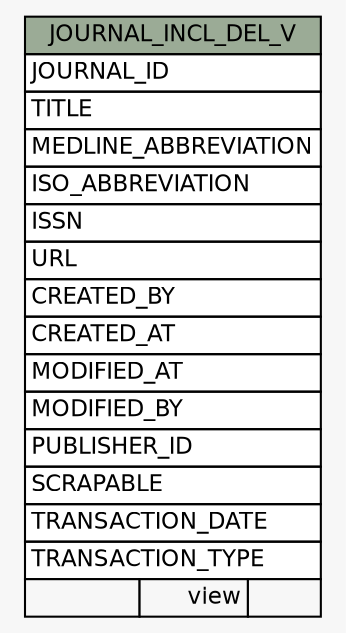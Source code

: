 // dot 2.38.0 on Windows 10 10.0
// SchemaSpy rev Unknown
digraph "JOURNAL_INCL_DEL_V" {
  graph [
    rankdir="RL"
    bgcolor="#f7f7f7"
    nodesep="0.18"
    ranksep="0.46"
    fontname="Helvetica"
    fontsize="11"
  ];
  node [
    fontname="Helvetica"
    fontsize="11"
    shape="plaintext"
  ];
  edge [
    arrowsize="0.8"
  ];
  "JOURNAL_INCL_DEL_V" [
    label=<
    <TABLE BORDER="0" CELLBORDER="1" CELLSPACING="0" BGCOLOR="#ffffff">
      <TR><TD COLSPAN="3" BGCOLOR="#9bab96" ALIGN="CENTER">JOURNAL_INCL_DEL_V</TD></TR>
      <TR><TD PORT="JOURNAL_ID" COLSPAN="3" ALIGN="LEFT">JOURNAL_ID</TD></TR>
      <TR><TD PORT="TITLE" COLSPAN="3" ALIGN="LEFT">TITLE</TD></TR>
      <TR><TD PORT="MEDLINE_ABBREVIATION" COLSPAN="3" ALIGN="LEFT">MEDLINE_ABBREVIATION</TD></TR>
      <TR><TD PORT="ISO_ABBREVIATION" COLSPAN="3" ALIGN="LEFT">ISO_ABBREVIATION</TD></TR>
      <TR><TD PORT="ISSN" COLSPAN="3" ALIGN="LEFT">ISSN</TD></TR>
      <TR><TD PORT="URL" COLSPAN="3" ALIGN="LEFT">URL</TD></TR>
      <TR><TD PORT="CREATED_BY" COLSPAN="3" ALIGN="LEFT">CREATED_BY</TD></TR>
      <TR><TD PORT="CREATED_AT" COLSPAN="3" ALIGN="LEFT">CREATED_AT</TD></TR>
      <TR><TD PORT="MODIFIED_AT" COLSPAN="3" ALIGN="LEFT">MODIFIED_AT</TD></TR>
      <TR><TD PORT="MODIFIED_BY" COLSPAN="3" ALIGN="LEFT">MODIFIED_BY</TD></TR>
      <TR><TD PORT="PUBLISHER_ID" COLSPAN="3" ALIGN="LEFT">PUBLISHER_ID</TD></TR>
      <TR><TD PORT="SCRAPABLE" COLSPAN="3" ALIGN="LEFT">SCRAPABLE</TD></TR>
      <TR><TD PORT="TRANSACTION_DATE" COLSPAN="3" ALIGN="LEFT">TRANSACTION_DATE</TD></TR>
      <TR><TD PORT="TRANSACTION_TYPE" COLSPAN="3" ALIGN="LEFT">TRANSACTION_TYPE</TD></TR>
      <TR><TD ALIGN="LEFT" BGCOLOR="#f7f7f7">  </TD><TD ALIGN="RIGHT" BGCOLOR="#f7f7f7">view</TD><TD ALIGN="RIGHT" BGCOLOR="#f7f7f7">  </TD></TR>
    </TABLE>>
    URL="tables/JOURNAL_INCL_DEL_V.html"
    tooltip="JOURNAL_INCL_DEL_V"
  ];
}

